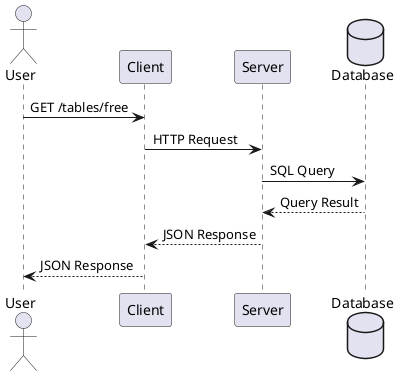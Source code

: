 @startuml tablesFree

actor User
participant Client
participant Server
database Database

User -> Client: GET /tables/free
Client -> Server: HTTP Request
Server -> Database: SQL Query
Database --> Server: Query Result
Server --> Client: JSON Response
Client --> User: JSON Response

@enduml